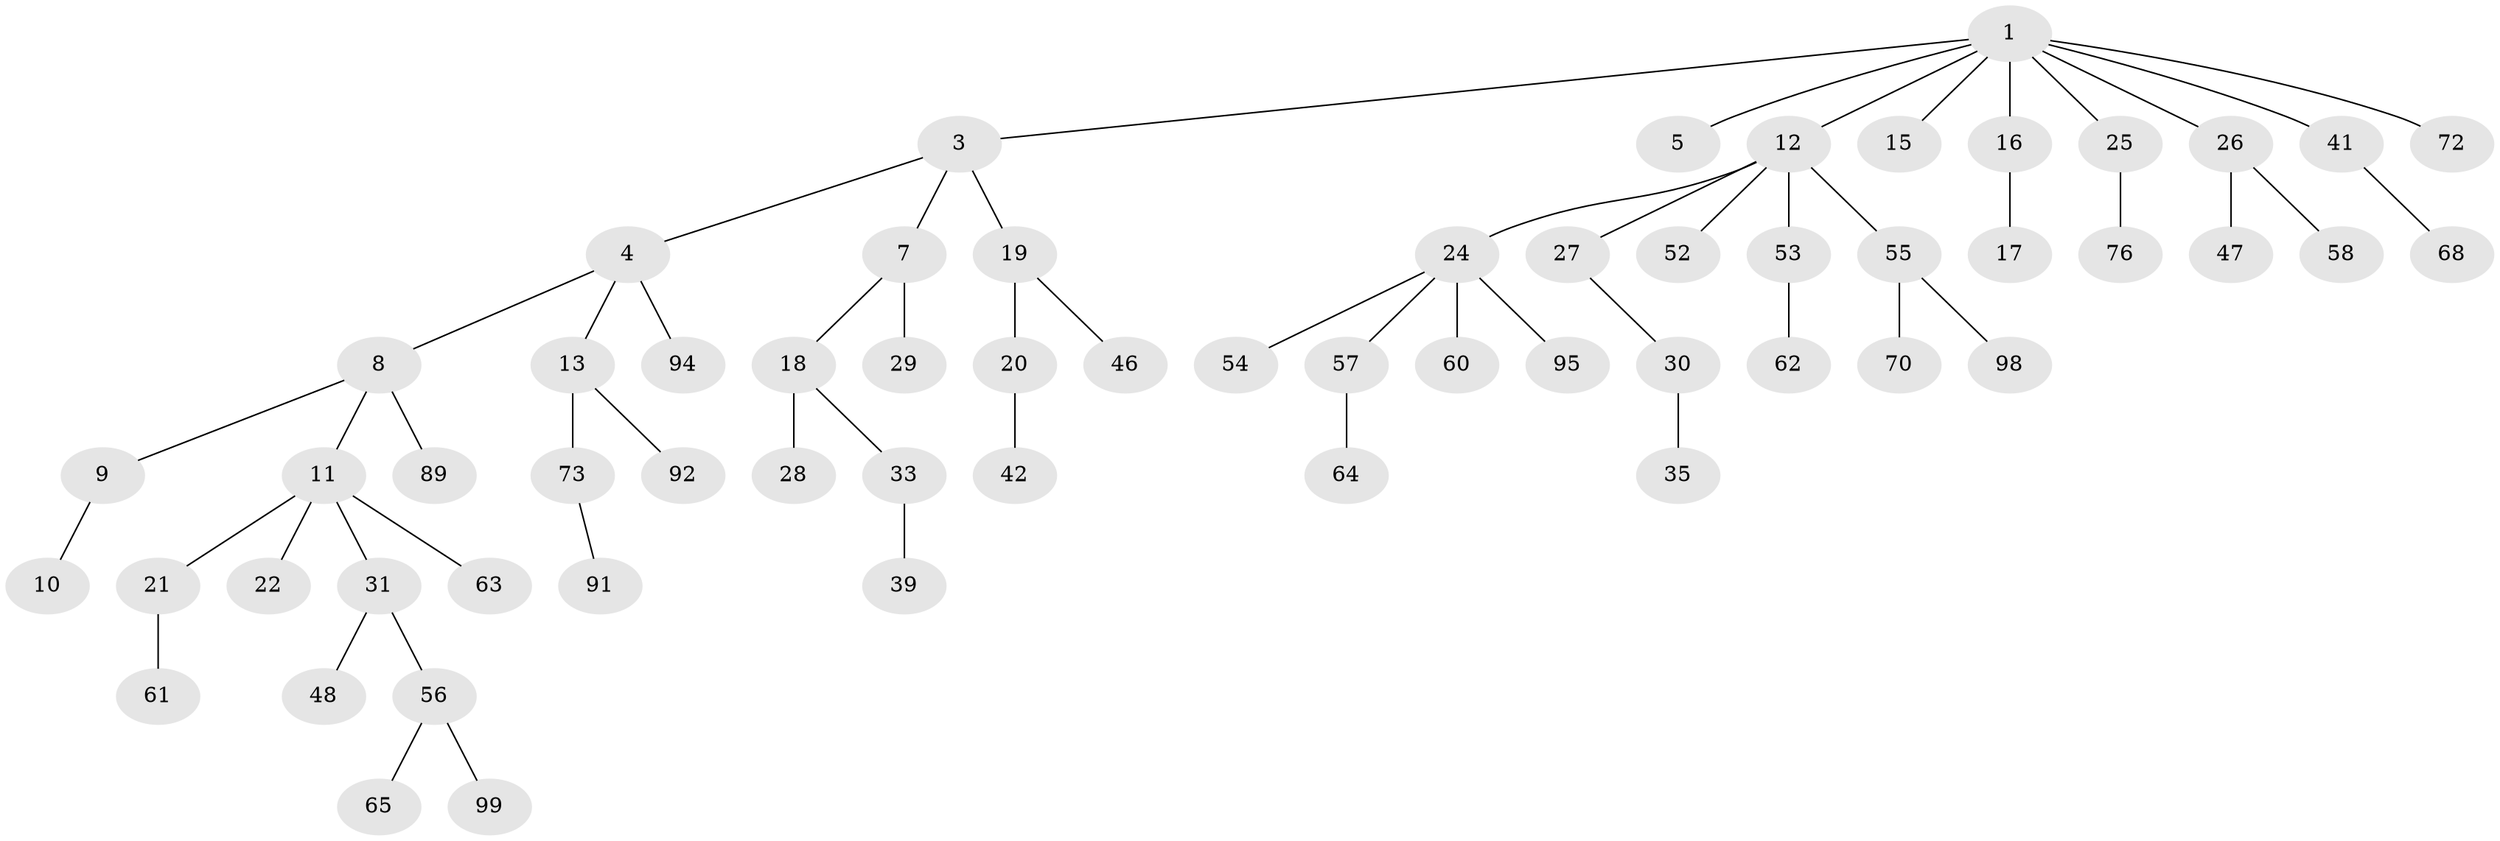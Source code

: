 // original degree distribution, {4: 0.08, 7: 0.01, 5: 0.02, 1: 0.48, 2: 0.25, 3: 0.15, 6: 0.01}
// Generated by graph-tools (version 1.1) at 2025/19/03/04/25 18:19:26]
// undirected, 60 vertices, 59 edges
graph export_dot {
graph [start="1"]
  node [color=gray90,style=filled];
  1 [super="+2"];
  3 [super="+44"];
  4 [super="+6"];
  5;
  7;
  8;
  9;
  10;
  11;
  12 [super="+14"];
  13;
  15;
  16 [super="+75"];
  17;
  18;
  19;
  20;
  21 [super="+23"];
  22 [super="+67"];
  24 [super="+32"];
  25 [super="+37"];
  26 [super="+36+49"];
  27 [super="+59"];
  28 [super="+90+79"];
  29;
  30;
  31 [super="+40+34"];
  33;
  35 [super="+83"];
  39;
  41;
  42;
  46 [super="+86+80"];
  47;
  48 [super="+51"];
  52 [super="+96+82"];
  53;
  54;
  55 [super="+69+71"];
  56;
  57 [super="+77"];
  58;
  60;
  61 [super="+66"];
  62 [super="+84"];
  63;
  64;
  65;
  68;
  70 [super="+81"];
  72;
  73;
  76 [super="+87"];
  89;
  91;
  92;
  94;
  95;
  98;
  99;
  1 -- 5;
  1 -- 25;
  1 -- 41;
  1 -- 16;
  1 -- 3;
  1 -- 72;
  1 -- 26;
  1 -- 12;
  1 -- 15;
  3 -- 4;
  3 -- 7;
  3 -- 19;
  4 -- 13;
  4 -- 94;
  4 -- 8;
  7 -- 18;
  7 -- 29;
  8 -- 9;
  8 -- 11;
  8 -- 89;
  9 -- 10;
  11 -- 21;
  11 -- 22;
  11 -- 31;
  11 -- 63;
  12 -- 24;
  12 -- 27;
  12 -- 53;
  12 -- 52;
  12 -- 55;
  13 -- 73;
  13 -- 92;
  16 -- 17;
  18 -- 28;
  18 -- 33;
  19 -- 20;
  19 -- 46;
  20 -- 42;
  21 -- 61;
  24 -- 54;
  24 -- 57;
  24 -- 60;
  24 -- 95;
  25 -- 76;
  26 -- 58;
  26 -- 47;
  27 -- 30;
  30 -- 35;
  31 -- 48;
  31 -- 56;
  33 -- 39;
  41 -- 68;
  53 -- 62;
  55 -- 70;
  55 -- 98;
  56 -- 65;
  56 -- 99;
  57 -- 64;
  73 -- 91;
}
